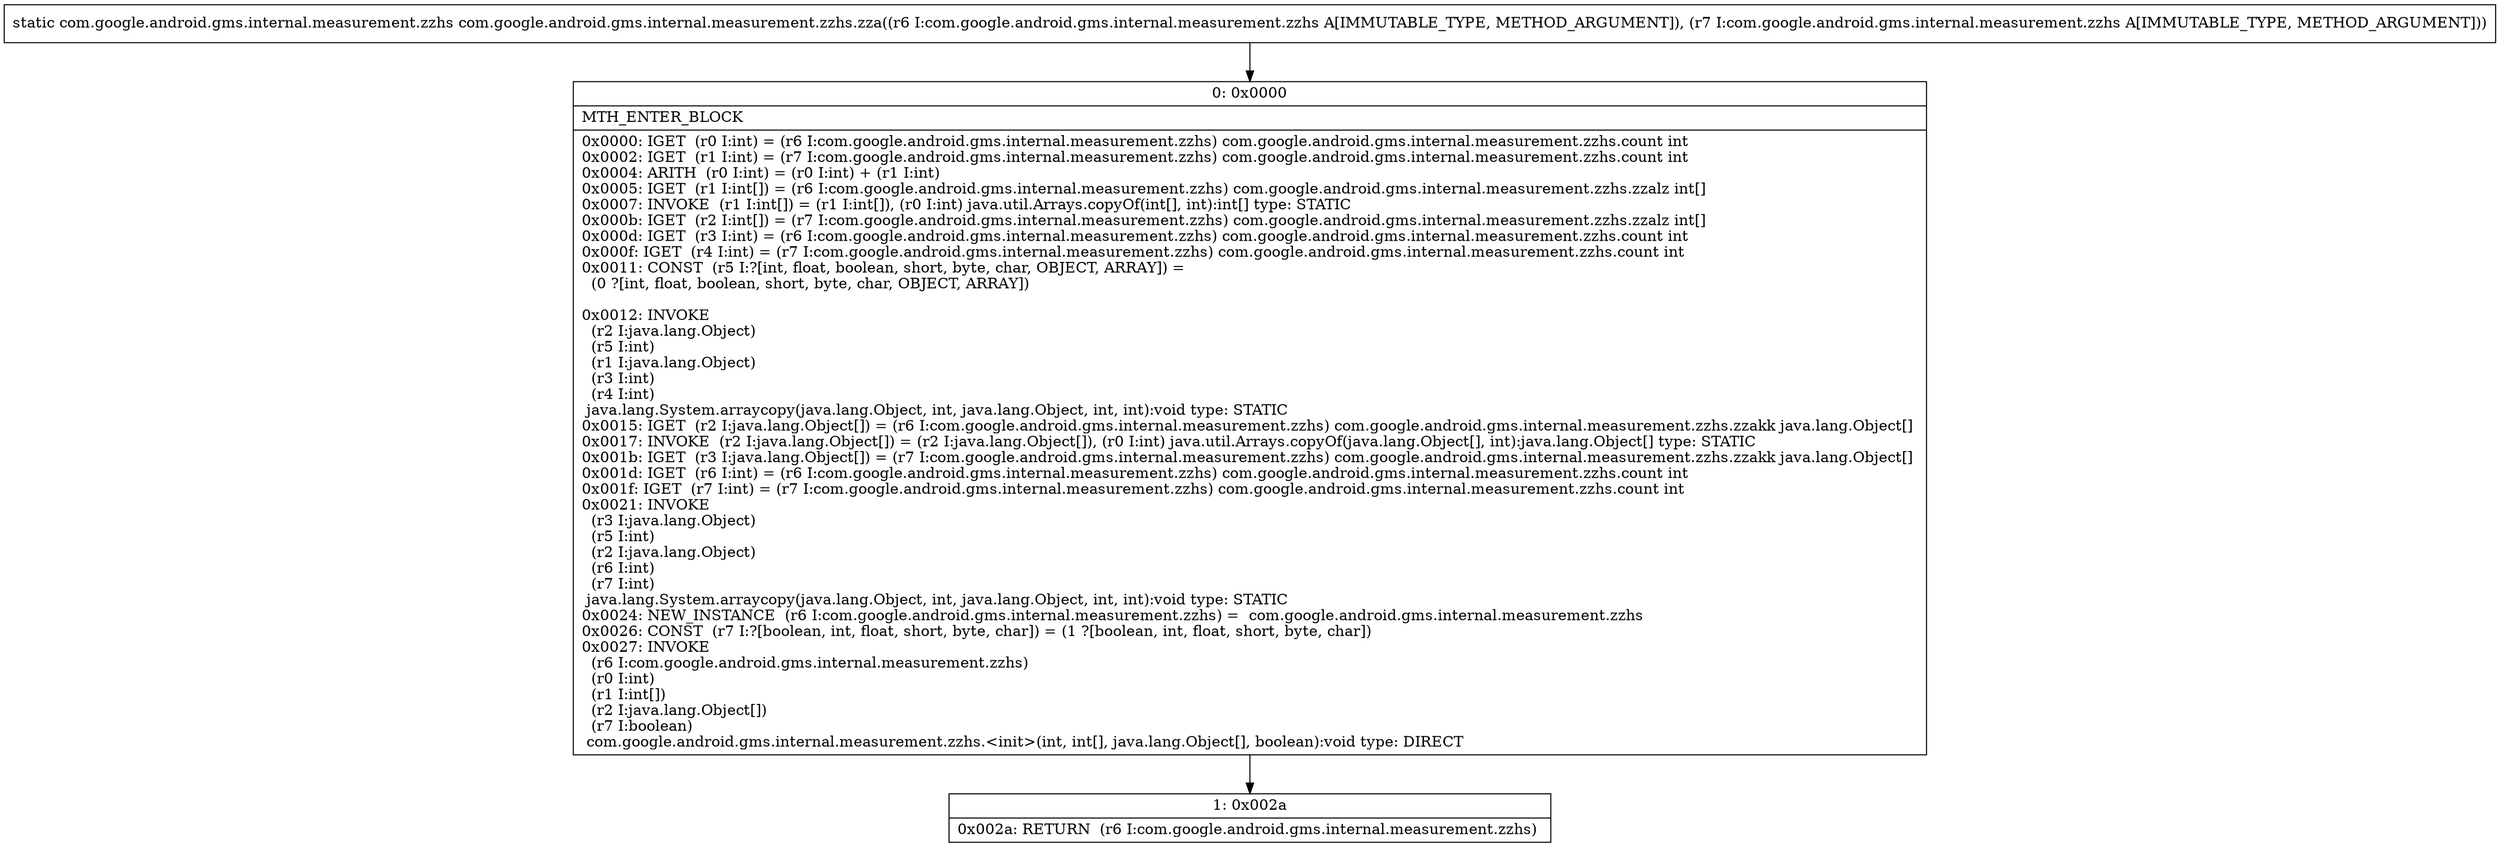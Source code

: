 digraph "CFG forcom.google.android.gms.internal.measurement.zzhs.zza(Lcom\/google\/android\/gms\/internal\/measurement\/zzhs;Lcom\/google\/android\/gms\/internal\/measurement\/zzhs;)Lcom\/google\/android\/gms\/internal\/measurement\/zzhs;" {
Node_0 [shape=record,label="{0\:\ 0x0000|MTH_ENTER_BLOCK\l|0x0000: IGET  (r0 I:int) = (r6 I:com.google.android.gms.internal.measurement.zzhs) com.google.android.gms.internal.measurement.zzhs.count int \l0x0002: IGET  (r1 I:int) = (r7 I:com.google.android.gms.internal.measurement.zzhs) com.google.android.gms.internal.measurement.zzhs.count int \l0x0004: ARITH  (r0 I:int) = (r0 I:int) + (r1 I:int) \l0x0005: IGET  (r1 I:int[]) = (r6 I:com.google.android.gms.internal.measurement.zzhs) com.google.android.gms.internal.measurement.zzhs.zzalz int[] \l0x0007: INVOKE  (r1 I:int[]) = (r1 I:int[]), (r0 I:int) java.util.Arrays.copyOf(int[], int):int[] type: STATIC \l0x000b: IGET  (r2 I:int[]) = (r7 I:com.google.android.gms.internal.measurement.zzhs) com.google.android.gms.internal.measurement.zzhs.zzalz int[] \l0x000d: IGET  (r3 I:int) = (r6 I:com.google.android.gms.internal.measurement.zzhs) com.google.android.gms.internal.measurement.zzhs.count int \l0x000f: IGET  (r4 I:int) = (r7 I:com.google.android.gms.internal.measurement.zzhs) com.google.android.gms.internal.measurement.zzhs.count int \l0x0011: CONST  (r5 I:?[int, float, boolean, short, byte, char, OBJECT, ARRAY]) = \l  (0 ?[int, float, boolean, short, byte, char, OBJECT, ARRAY])\l \l0x0012: INVOKE  \l  (r2 I:java.lang.Object)\l  (r5 I:int)\l  (r1 I:java.lang.Object)\l  (r3 I:int)\l  (r4 I:int)\l java.lang.System.arraycopy(java.lang.Object, int, java.lang.Object, int, int):void type: STATIC \l0x0015: IGET  (r2 I:java.lang.Object[]) = (r6 I:com.google.android.gms.internal.measurement.zzhs) com.google.android.gms.internal.measurement.zzhs.zzakk java.lang.Object[] \l0x0017: INVOKE  (r2 I:java.lang.Object[]) = (r2 I:java.lang.Object[]), (r0 I:int) java.util.Arrays.copyOf(java.lang.Object[], int):java.lang.Object[] type: STATIC \l0x001b: IGET  (r3 I:java.lang.Object[]) = (r7 I:com.google.android.gms.internal.measurement.zzhs) com.google.android.gms.internal.measurement.zzhs.zzakk java.lang.Object[] \l0x001d: IGET  (r6 I:int) = (r6 I:com.google.android.gms.internal.measurement.zzhs) com.google.android.gms.internal.measurement.zzhs.count int \l0x001f: IGET  (r7 I:int) = (r7 I:com.google.android.gms.internal.measurement.zzhs) com.google.android.gms.internal.measurement.zzhs.count int \l0x0021: INVOKE  \l  (r3 I:java.lang.Object)\l  (r5 I:int)\l  (r2 I:java.lang.Object)\l  (r6 I:int)\l  (r7 I:int)\l java.lang.System.arraycopy(java.lang.Object, int, java.lang.Object, int, int):void type: STATIC \l0x0024: NEW_INSTANCE  (r6 I:com.google.android.gms.internal.measurement.zzhs) =  com.google.android.gms.internal.measurement.zzhs \l0x0026: CONST  (r7 I:?[boolean, int, float, short, byte, char]) = (1 ?[boolean, int, float, short, byte, char]) \l0x0027: INVOKE  \l  (r6 I:com.google.android.gms.internal.measurement.zzhs)\l  (r0 I:int)\l  (r1 I:int[])\l  (r2 I:java.lang.Object[])\l  (r7 I:boolean)\l com.google.android.gms.internal.measurement.zzhs.\<init\>(int, int[], java.lang.Object[], boolean):void type: DIRECT \l}"];
Node_1 [shape=record,label="{1\:\ 0x002a|0x002a: RETURN  (r6 I:com.google.android.gms.internal.measurement.zzhs) \l}"];
MethodNode[shape=record,label="{static com.google.android.gms.internal.measurement.zzhs com.google.android.gms.internal.measurement.zzhs.zza((r6 I:com.google.android.gms.internal.measurement.zzhs A[IMMUTABLE_TYPE, METHOD_ARGUMENT]), (r7 I:com.google.android.gms.internal.measurement.zzhs A[IMMUTABLE_TYPE, METHOD_ARGUMENT])) }"];
MethodNode -> Node_0;
Node_0 -> Node_1;
}

